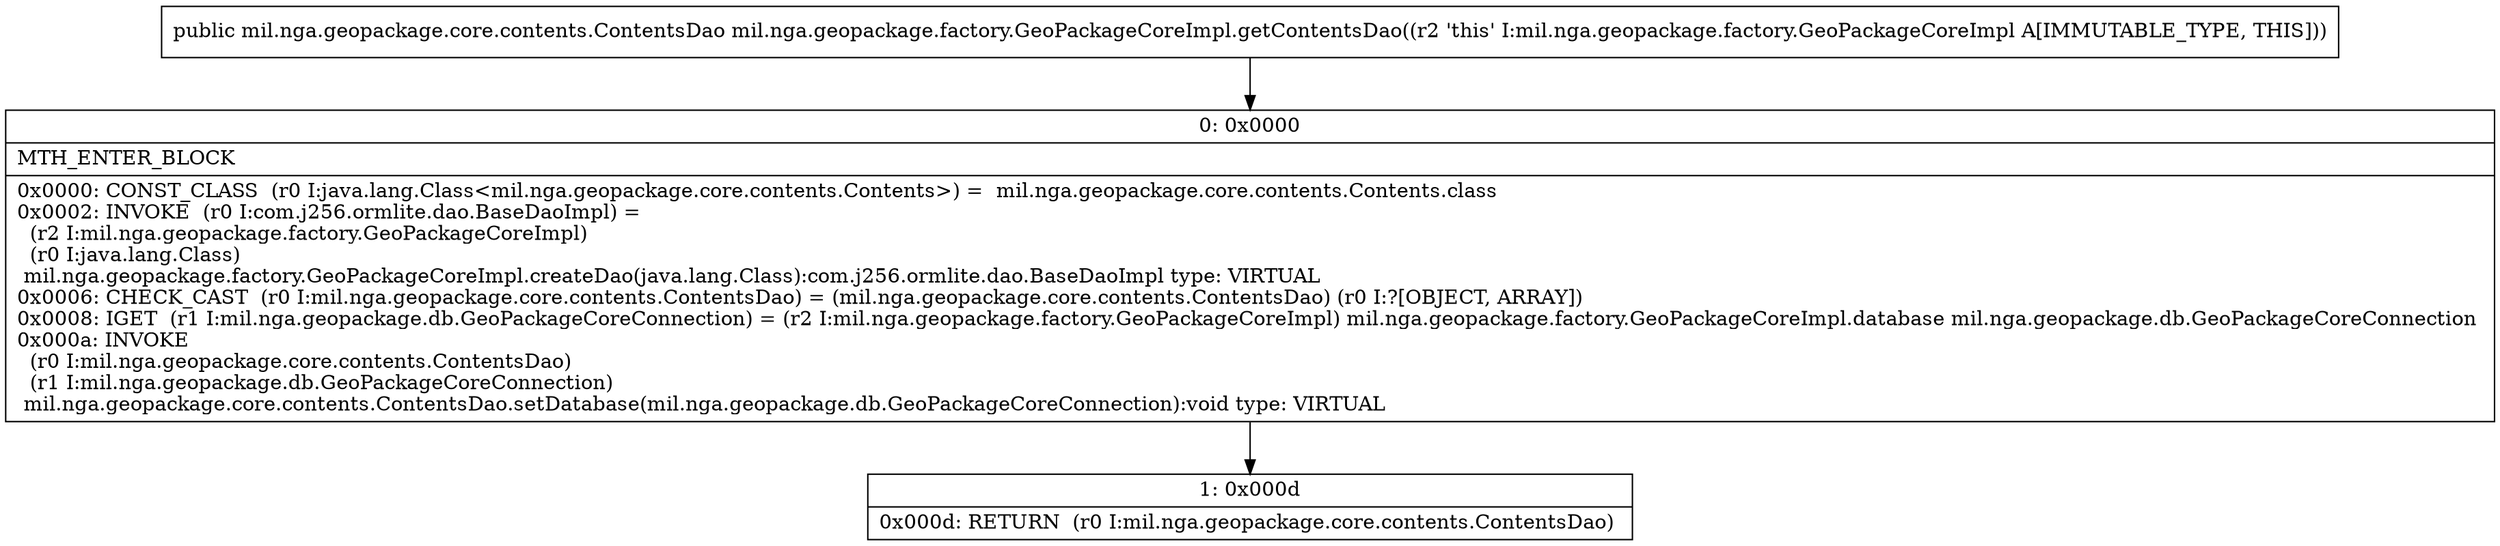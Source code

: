 digraph "CFG formil.nga.geopackage.factory.GeoPackageCoreImpl.getContentsDao()Lmil\/nga\/geopackage\/core\/contents\/ContentsDao;" {
Node_0 [shape=record,label="{0\:\ 0x0000|MTH_ENTER_BLOCK\l|0x0000: CONST_CLASS  (r0 I:java.lang.Class\<mil.nga.geopackage.core.contents.Contents\>) =  mil.nga.geopackage.core.contents.Contents.class \l0x0002: INVOKE  (r0 I:com.j256.ormlite.dao.BaseDaoImpl) = \l  (r2 I:mil.nga.geopackage.factory.GeoPackageCoreImpl)\l  (r0 I:java.lang.Class)\l mil.nga.geopackage.factory.GeoPackageCoreImpl.createDao(java.lang.Class):com.j256.ormlite.dao.BaseDaoImpl type: VIRTUAL \l0x0006: CHECK_CAST  (r0 I:mil.nga.geopackage.core.contents.ContentsDao) = (mil.nga.geopackage.core.contents.ContentsDao) (r0 I:?[OBJECT, ARRAY]) \l0x0008: IGET  (r1 I:mil.nga.geopackage.db.GeoPackageCoreConnection) = (r2 I:mil.nga.geopackage.factory.GeoPackageCoreImpl) mil.nga.geopackage.factory.GeoPackageCoreImpl.database mil.nga.geopackage.db.GeoPackageCoreConnection \l0x000a: INVOKE  \l  (r0 I:mil.nga.geopackage.core.contents.ContentsDao)\l  (r1 I:mil.nga.geopackage.db.GeoPackageCoreConnection)\l mil.nga.geopackage.core.contents.ContentsDao.setDatabase(mil.nga.geopackage.db.GeoPackageCoreConnection):void type: VIRTUAL \l}"];
Node_1 [shape=record,label="{1\:\ 0x000d|0x000d: RETURN  (r0 I:mil.nga.geopackage.core.contents.ContentsDao) \l}"];
MethodNode[shape=record,label="{public mil.nga.geopackage.core.contents.ContentsDao mil.nga.geopackage.factory.GeoPackageCoreImpl.getContentsDao((r2 'this' I:mil.nga.geopackage.factory.GeoPackageCoreImpl A[IMMUTABLE_TYPE, THIS])) }"];
MethodNode -> Node_0;
Node_0 -> Node_1;
}

